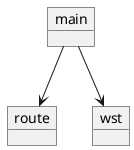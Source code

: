 @startuml server-package

object main

object route
main --> route

object wst
main --> wst

@enduml